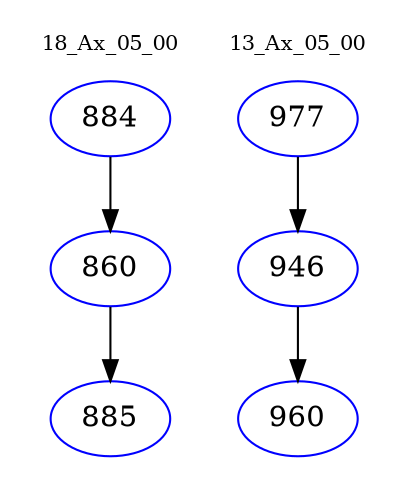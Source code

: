 digraph{
subgraph cluster_0 {
color = white
label = "18_Ax_05_00";
fontsize=10;
T0_884 [label="884", color="blue"]
T0_884 -> T0_860 [color="black"]
T0_860 [label="860", color="blue"]
T0_860 -> T0_885 [color="black"]
T0_885 [label="885", color="blue"]
}
subgraph cluster_1 {
color = white
label = "13_Ax_05_00";
fontsize=10;
T1_977 [label="977", color="blue"]
T1_977 -> T1_946 [color="black"]
T1_946 [label="946", color="blue"]
T1_946 -> T1_960 [color="black"]
T1_960 [label="960", color="blue"]
}
}
